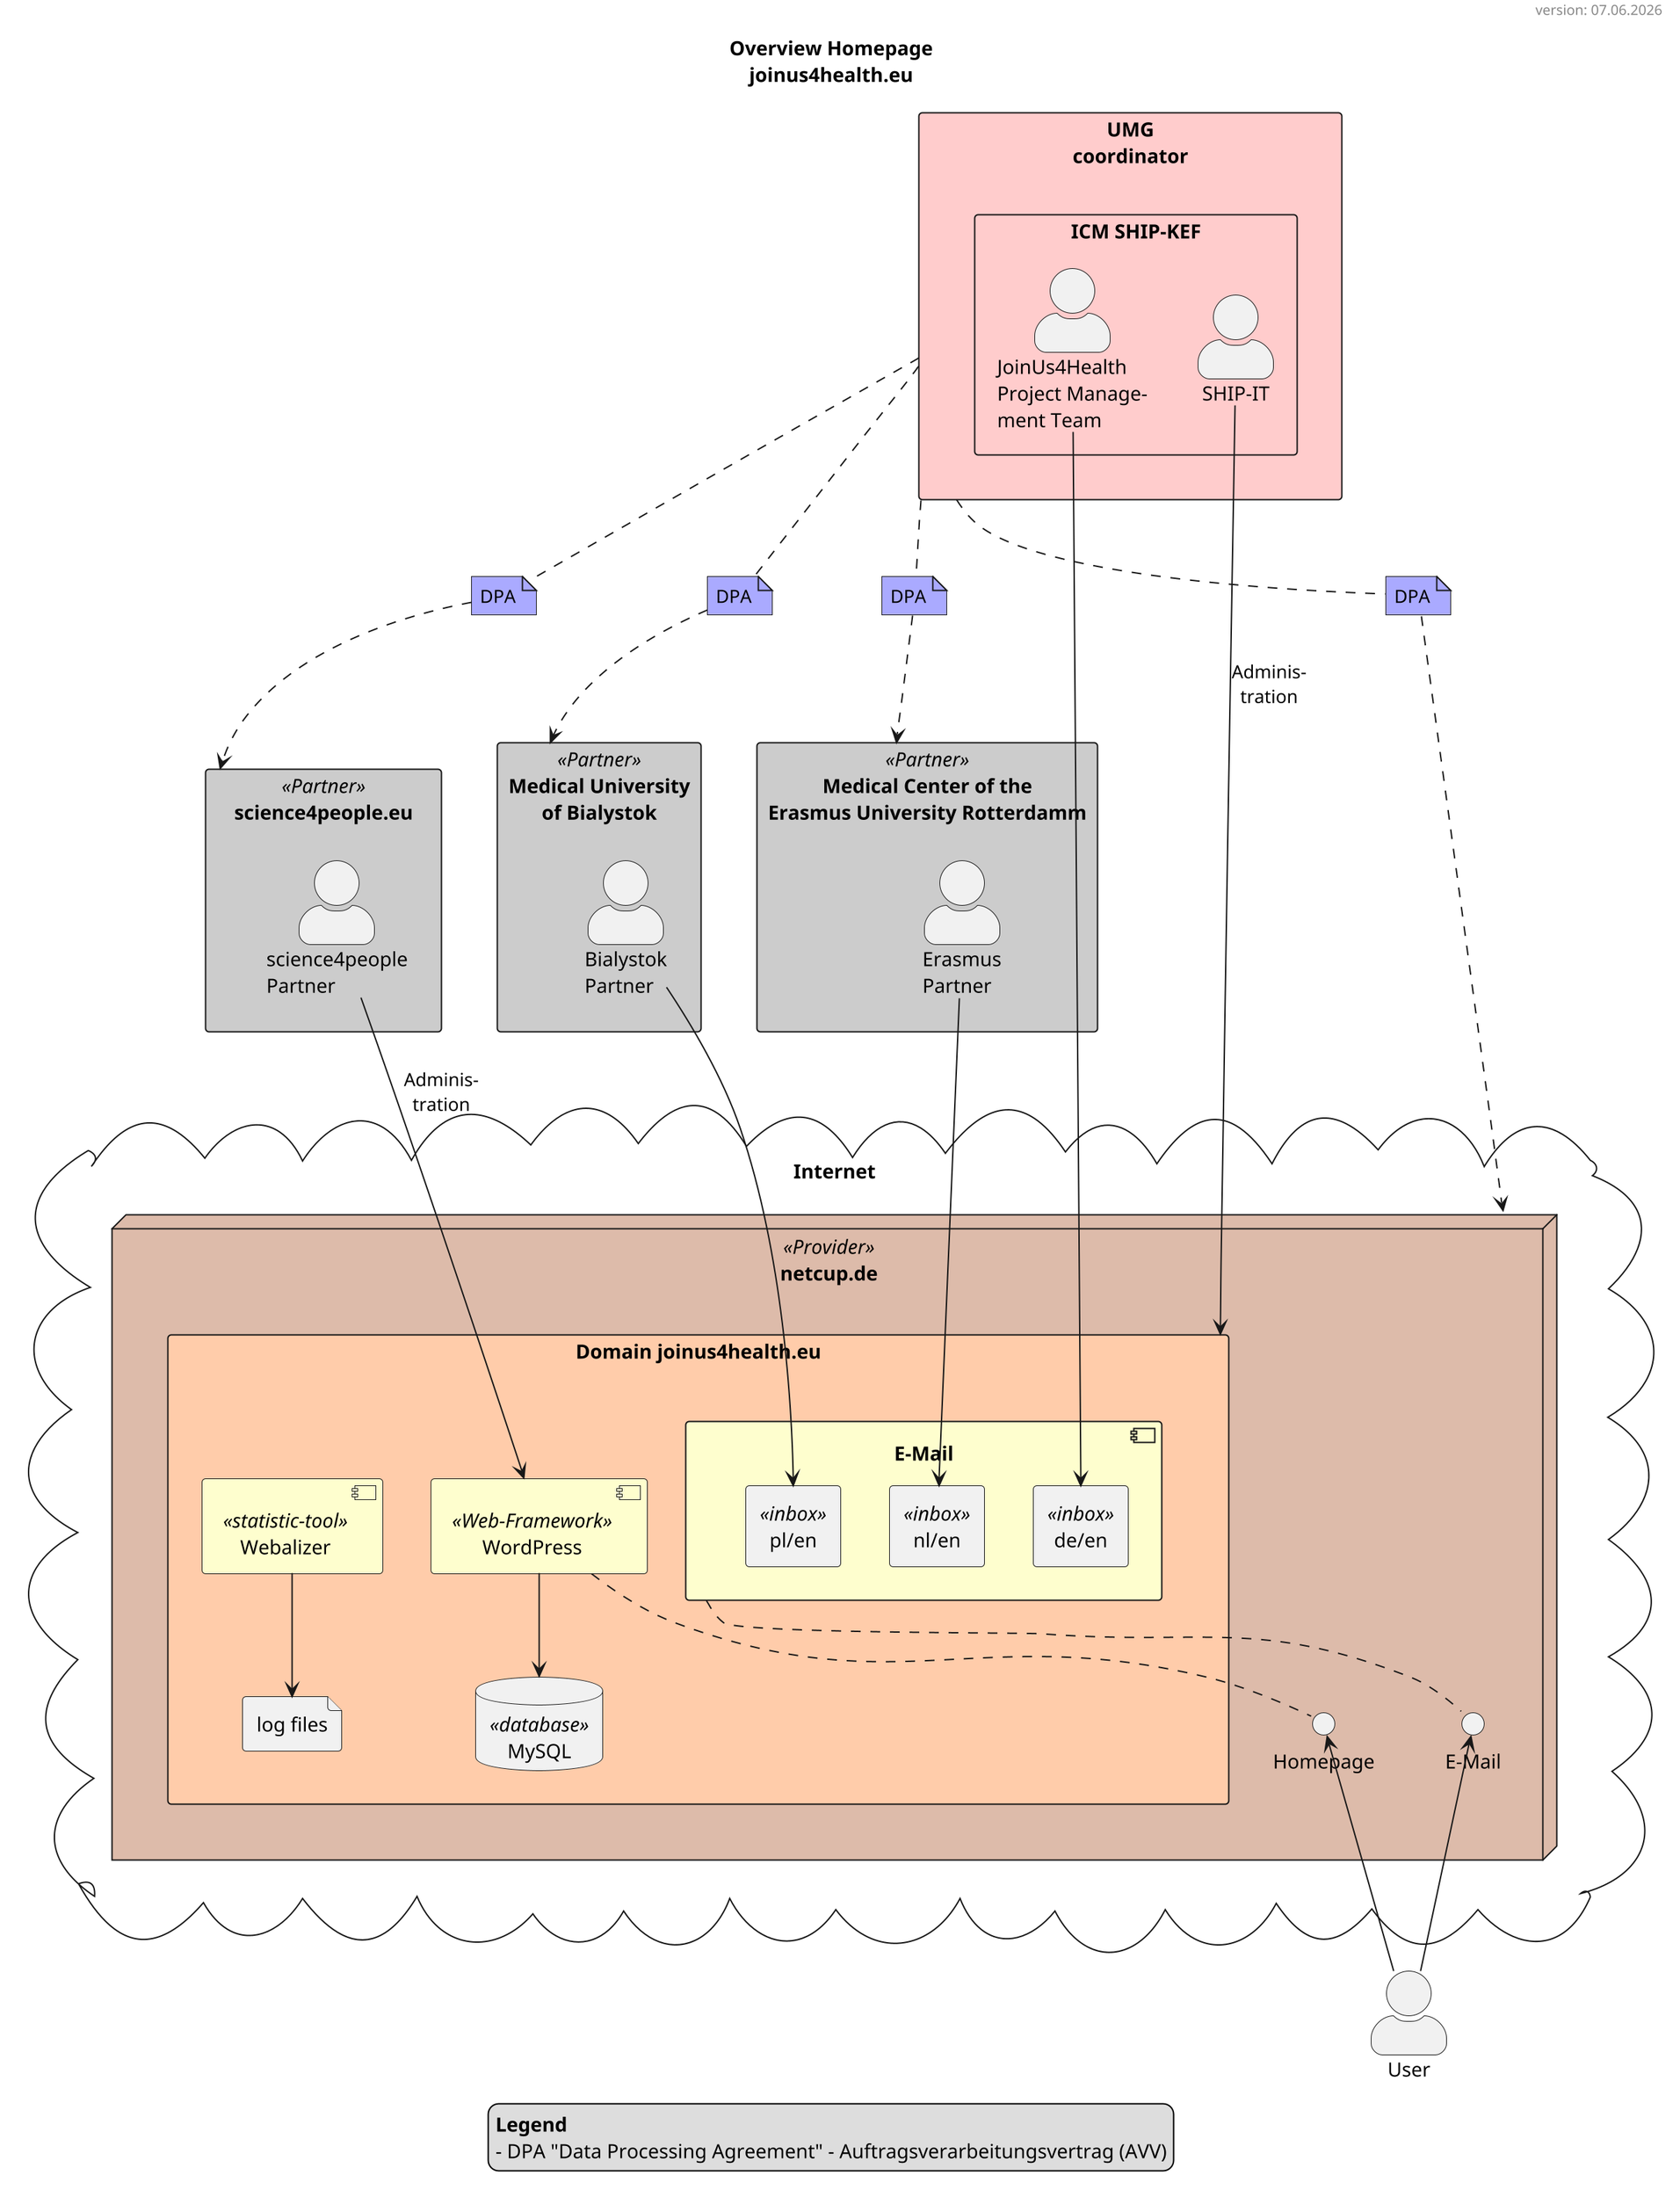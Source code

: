 @startuml

skinparam shadowing false
scale 2

title: Overview Homepage\njoinus4health.eu
header version: %date("dd.MM.yyyy")

skinparam actorStyle awesome
skinparam rectangleBackgroundColor<<Partner>> #cccccc
skinparam componentBackgroundColor #fefece

legend
**Legend**
- DPA "Data Processing Agreement" - Auftragsverarbeitungsvertrag (AVV)
end legend

actor "User" as user

rectangle "UMG\ncoordinator" as umg #ffcccc {
    rectangle "ICM SHIP-KEF" {
        actor "SHIP-IT" as ship
        actor "JoinUs4Health\nProject Manage-\nment Team" as umg_team
    }
}

rectangle "science4people.eu" <<Partner>> as s4p {
    actor "science4people\nPartner" as s4p_partner
}

rectangle "Medical University\nof Bialystok" <<Partner>> as bi {
    actor "Bialystok\nPartner" as bi_partner
}

rectangle "Medical Center of the\nErasmus University Rotterdamm" <<Partner>> as erasmus {
    actor "Erasmus\nPartner" as erasmus_partner
}

cloud "Internet" {
    node "netcup.de" <<Provider>> as netcup #ddbbaa {
        rectangle "Domain joinus4health.eu" as webspace #ffccaa {
            component "WordPress" <<Web-Framework>> as wp
            database "MySQL" <<database>> as my
            file "log files" as log
            component "Webalizer" <<statistic-tool>> as stats
            component "E-Mail" as email {
                rectangle "de/en" <<inbox>> as e_de
                rectangle "pl/en" <<inbox>> as e_pl
                rectangle "nl/en" <<inbox>> as e_nl
            }
            wp --> my
            stats --> log
        }
        interface "Homepage" as i_web
        interface "E-Mail" as i_mail
        i_web .u. wp
        i_mail .u. email
    }
}

note "DPA" as a_us #aaaaff
umg .. a_us
a_us ..> s4p
note "DPA" as a_ub #aaaaff
umg .. a_ub
a_ub ..> bi
note "DPA" as a_ue #aaaaff
umg .. a_ue
a_ue ..> erasmus
note "DPA" as a_un #aaaaff
umg .. a_un
a_un ..> netcup

ship        -->     webspace    : Adminis-\ntration
s4p_partner -->     wp          : Adminis-\ntration

umg_team        --> e_de
bi_partner      --> e_pl
erasmus_partner --> e_nl

user    -u-> i_web
user    -u-> i_mail

@enduml
